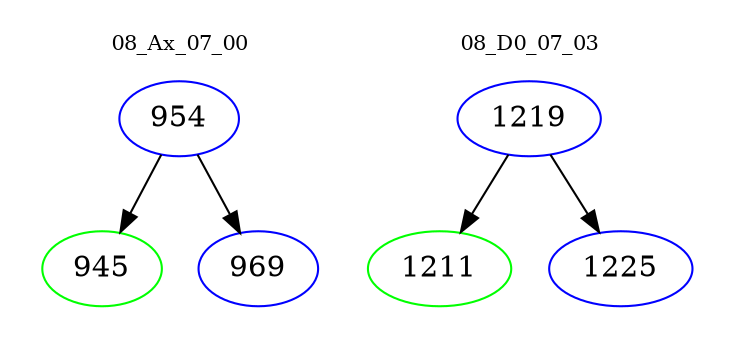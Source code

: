 digraph{
subgraph cluster_0 {
color = white
label = "08_Ax_07_00";
fontsize=10;
T0_954 [label="954", color="blue"]
T0_954 -> T0_945 [color="black"]
T0_945 [label="945", color="green"]
T0_954 -> T0_969 [color="black"]
T0_969 [label="969", color="blue"]
}
subgraph cluster_1 {
color = white
label = "08_D0_07_03";
fontsize=10;
T1_1219 [label="1219", color="blue"]
T1_1219 -> T1_1211 [color="black"]
T1_1211 [label="1211", color="green"]
T1_1219 -> T1_1225 [color="black"]
T1_1225 [label="1225", color="blue"]
}
}
